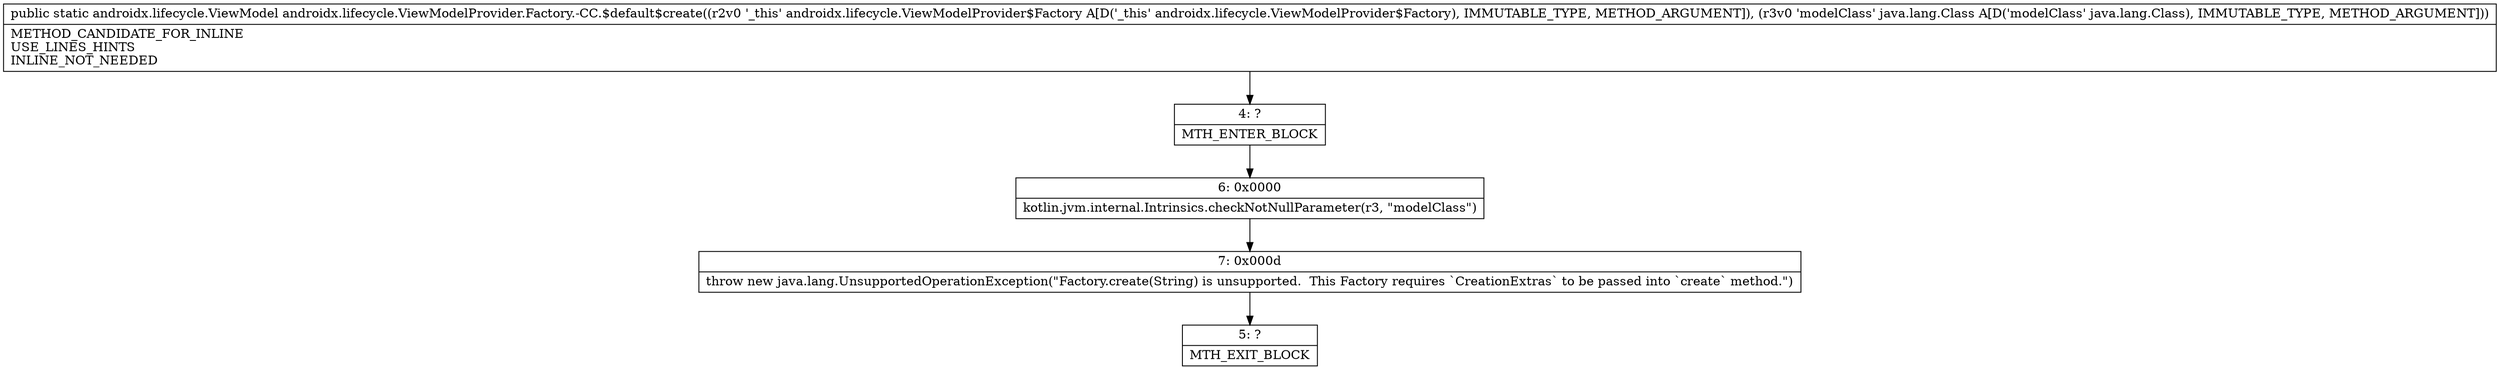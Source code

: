 digraph "CFG forandroidx.lifecycle.ViewModelProvider.Factory.\-CC.$default$create(Landroidx\/lifecycle\/ViewModelProvider$Factory;Ljava\/lang\/Class;)Landroidx\/lifecycle\/ViewModel;" {
Node_4 [shape=record,label="{4\:\ ?|MTH_ENTER_BLOCK\l}"];
Node_6 [shape=record,label="{6\:\ 0x0000|kotlin.jvm.internal.Intrinsics.checkNotNullParameter(r3, \"modelClass\")\l}"];
Node_7 [shape=record,label="{7\:\ 0x000d|throw new java.lang.UnsupportedOperationException(\"Factory.create(String) is unsupported.  This Factory requires `CreationExtras` to be passed into `create` method.\")\l}"];
Node_5 [shape=record,label="{5\:\ ?|MTH_EXIT_BLOCK\l}"];
MethodNode[shape=record,label="{public static androidx.lifecycle.ViewModel androidx.lifecycle.ViewModelProvider.Factory.\-CC.$default$create((r2v0 '_this' androidx.lifecycle.ViewModelProvider$Factory A[D('_this' androidx.lifecycle.ViewModelProvider$Factory), IMMUTABLE_TYPE, METHOD_ARGUMENT]), (r3v0 'modelClass' java.lang.Class A[D('modelClass' java.lang.Class), IMMUTABLE_TYPE, METHOD_ARGUMENT]))  | METHOD_CANDIDATE_FOR_INLINE\lUSE_LINES_HINTS\lINLINE_NOT_NEEDED\l}"];
MethodNode -> Node_4;Node_4 -> Node_6;
Node_6 -> Node_7;
Node_7 -> Node_5;
}

